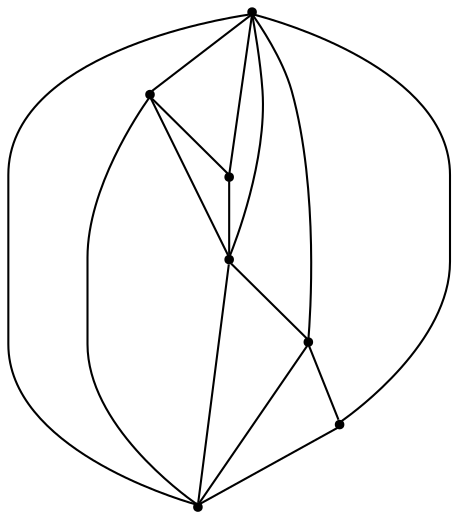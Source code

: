 graph {
  node [shape=point,comment="{\"directed\":false,\"doi\":\"10.1007/978-3-540-70904-6_15\",\"figure\":\"3 (1)\"}"]

  v0 [pos="795.4135992005814,1798.1349490937732"]
  v1 [pos="710.6978129542151,1813.9443579174226"]
  v2 [pos="623.7233057776164,2017.2224862234934"]
  v3 [pos="616.9470476017441,1878.3161980765208"]
  v4 [pos="622.5939453125001,1957.3693457103911"]
  v5 [pos="502.8633266715116,1774.4182768322175"]
  v6 [pos="584.1888853561047,1820.7224709647044"]

  v0 -- v2 [id="-1",pos="795.4135992005814,1798.1349490937732 798.802761627907,1799.2651803152903 760.3956031976744,1950.5943479992095 731.0318495639535,1976.5693846203033 701.6638353924418,2002.5442940848216 629.3712209302325,2014.9652026948477 623.7233057776164,2017.2224862234934"]
  v5 -- v6 [id="-2",pos="502.8633266715116,1774.4182768322175 584.1888853561047,1820.7224709647044 584.1888853561047,1820.7224709647044 584.1888853561047,1820.7224709647044"]
  v3 -- v6 [id="-3",pos="616.9470476017441,1878.3161980765208 584.1888853561047,1820.7224709647044 584.1888853561047,1820.7224709647044 584.1888853561047,1820.7224709647044"]
  v4 -- v3 [id="-4",pos="622.5939453125001,1957.3693457103911 616.9470476017441,1878.3161980765208 616.9470476017441,1878.3161980765208 616.9470476017441,1878.3161980765208"]
  v4 -- v1 [id="-5",pos="622.5939453125001,1957.3693457103911 710.6978129542151,1813.9443579174226 710.6978129542151,1813.9443579174226 710.6978129542151,1813.9443579174226"]
  v3 -- v1 [id="-6",pos="616.9470476017441,1878.3161980765208 710.6978129542151,1813.9443579174226 710.6978129542151,1813.9443579174226 710.6978129542151,1813.9443579174226"]
  v4 -- v0 [id="-7",pos="622.5939453125001,1957.3693457103911 795.4135992005814,1798.1349490937732 795.4135992005814,1798.1349490937732 795.4135992005814,1798.1349490937732"]
  v2 -- v4 [id="-8",pos="623.7233057776164,2017.2224862234934 622.5939453125001,1957.3693457103911 622.5939453125001,1957.3693457103911 622.5939453125001,1957.3693457103911"]
  v1 -- v0 [id="-9",pos="710.6978129542151,1813.9443579174226 795.4135992005814,1798.1349490937732 795.4135992005814,1798.1349490937732 795.4135992005814,1798.1349490937732"]
  v5 -- v4 [id="-10",pos="502.8633266715116,1774.4182768322175 501.7349836482558,1773.2901436941966 531.1029342296512,1899.7735523042227 545.7848746366279,1918.9735594249908 560.4709484011628,1938.1693703787669 613.5599836482558,1957.3693774995352 622.5939453125001,1957.3693457103911"]
  v5 -- v2 [id="-11",pos="502.8633266715116,1774.4182768322175 505.1231286337209,1781.194323585147 487.0489098837209,1887.3526436941966 503.9937681686046,1923.4901609874908 520.9344295058139,1959.6276782807852 620.3362100290698,2017.2235034760977 623.7233057776164,2017.2224862234934"]
  v5 -- v3 [id="-12",pos="502.8633266715116,1774.4182768322175 503.9937681686046,1783.452624366397 541.2673691860465,1830.885968889509 552.5611010174418,1844.4360278901602 563.8590297965117,1857.9901559012278 615.8187045784883,1877.185966855004 616.9470476017441,1878.3161980765208"]
  v5 -- v1 [id="-13",pos="502.8633266715116,1774.4182768322175 513.0287790697674,1773.2901436941966 619.2068495639535,1766.5110451834544 640.6650163517442,1773.2901436941966 662.127316497093,1780.065173194522 705.051980377907,1807.1693602062408 710.6978129542151,1813.9443579174226"]
  v5 -- v0 [id="-14",pos="502.8633266715116,1774.4182768322175 508.51127361918606,1771.0318429129466 611.2970657703488,1745.0568062918528 657.6098110465116,1747.3151070731028 703.9226199127907,1749.5735350109283 789.7635537790698,1797.0026833670481 795.4135992005814,1798.1349490937732"]
  v6 -- v1 [id="-15",pos="584.1888853561047,1820.7224709647044 710.6978129542151,1813.9443579174226 710.6978129542151,1813.9443579174226 710.6978129542151,1813.9443579174226"]
}